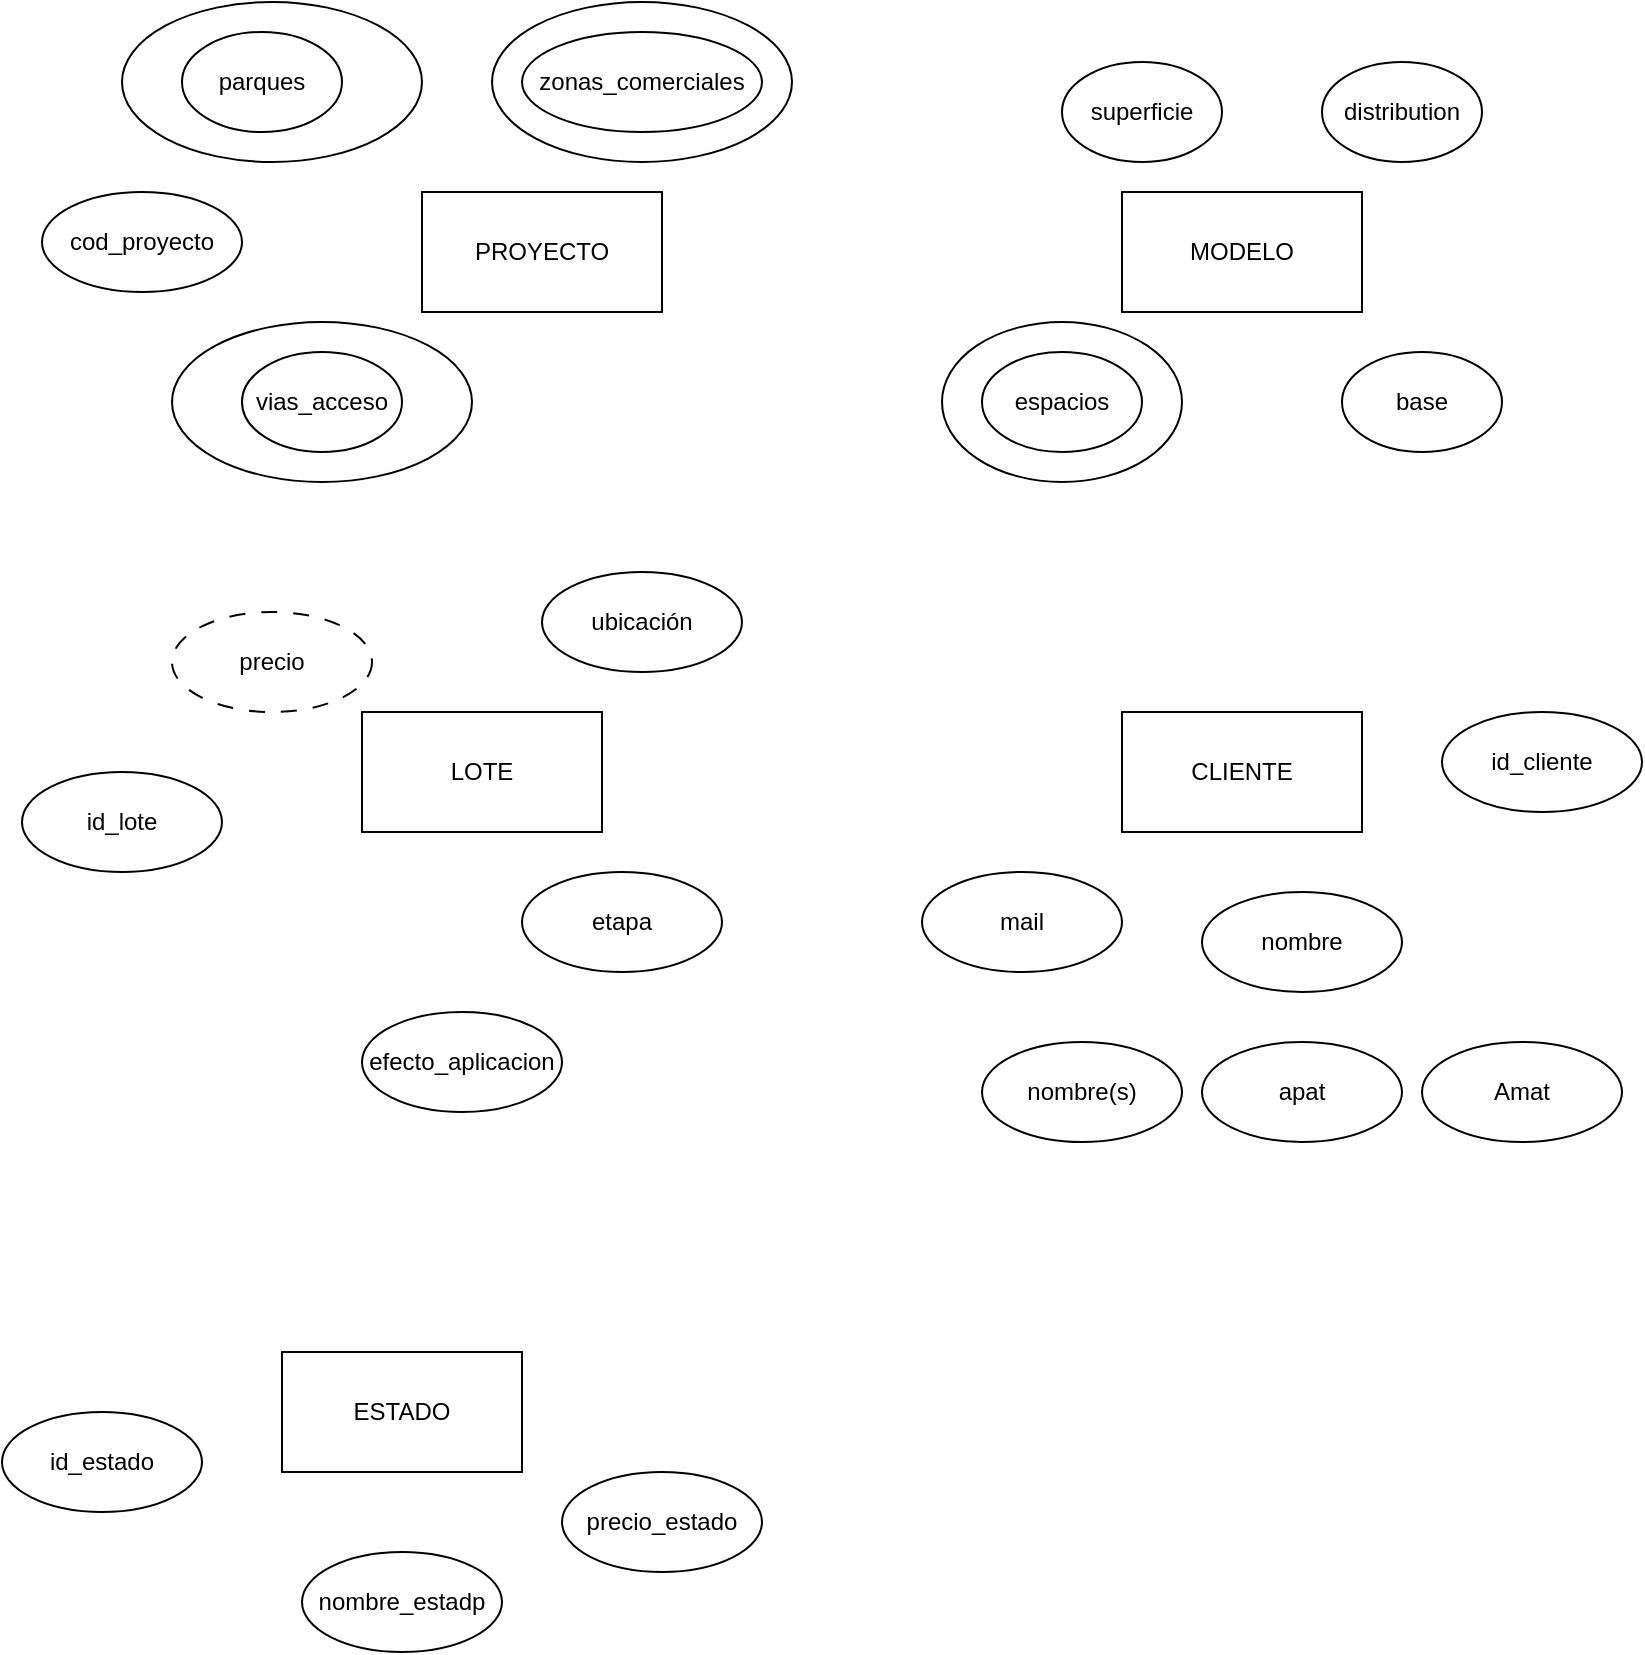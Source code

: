 <mxfile version="21.6.1" type="github">
  <diagram name="Page-1" id="XdAAOLgP9NdOsi4QCyfx">
    <mxGraphModel dx="2213" dy="964" grid="1" gridSize="10" guides="1" tooltips="1" connect="1" arrows="1" fold="1" page="1" pageScale="1" pageWidth="850" pageHeight="1100" math="0" shadow="0">
      <root>
        <mxCell id="0" />
        <mxCell id="1" parent="0" />
        <mxCell id="_x3G2PLomy-d9E2IPFaM-13" value="" style="ellipse;whiteSpace=wrap;html=1;" parent="1" vertex="1">
          <mxGeometry x="400" y="165" width="120" height="80" as="geometry" />
        </mxCell>
        <mxCell id="_x3G2PLomy-d9E2IPFaM-7" value="" style="ellipse;whiteSpace=wrap;html=1;" parent="1" vertex="1">
          <mxGeometry x="15" y="165" width="150" height="80" as="geometry" />
        </mxCell>
        <mxCell id="_x3G2PLomy-d9E2IPFaM-8" value="" style="ellipse;whiteSpace=wrap;html=1;" parent="1" vertex="1">
          <mxGeometry x="-10" y="5" width="150" height="80" as="geometry" />
        </mxCell>
        <mxCell id="_x3G2PLomy-d9E2IPFaM-6" value="" style="ellipse;whiteSpace=wrap;html=1;" parent="1" vertex="1">
          <mxGeometry x="175" y="5" width="150" height="80" as="geometry" />
        </mxCell>
        <mxCell id="_x3G2PLomy-d9E2IPFaM-1" value="PROYECTO" style="rounded=0;whiteSpace=wrap;html=1;" parent="1" vertex="1">
          <mxGeometry x="140" y="100" width="120" height="60" as="geometry" />
        </mxCell>
        <mxCell id="_x3G2PLomy-d9E2IPFaM-2" value="MODELO" style="rounded=0;whiteSpace=wrap;html=1;" parent="1" vertex="1">
          <mxGeometry x="490" y="100" width="120" height="60" as="geometry" />
        </mxCell>
        <mxCell id="_x3G2PLomy-d9E2IPFaM-3" value="vias_acceso" style="ellipse;whiteSpace=wrap;html=1;" parent="1" vertex="1">
          <mxGeometry x="50" y="180" width="80" height="50" as="geometry" />
        </mxCell>
        <mxCell id="_x3G2PLomy-d9E2IPFaM-4" value="zonas_comerciales" style="ellipse;whiteSpace=wrap;html=1;" parent="1" vertex="1">
          <mxGeometry x="190" y="20" width="120" height="50" as="geometry" />
        </mxCell>
        <mxCell id="_x3G2PLomy-d9E2IPFaM-5" value="parques" style="ellipse;whiteSpace=wrap;html=1;" parent="1" vertex="1">
          <mxGeometry x="20" y="20" width="80" height="50" as="geometry" />
        </mxCell>
        <mxCell id="_x3G2PLomy-d9E2IPFaM-9" value="superficie" style="ellipse;whiteSpace=wrap;html=1;" parent="1" vertex="1">
          <mxGeometry x="460" y="35" width="80" height="50" as="geometry" />
        </mxCell>
        <mxCell id="_x3G2PLomy-d9E2IPFaM-10" value="base" style="ellipse;whiteSpace=wrap;html=1;" parent="1" vertex="1">
          <mxGeometry x="600" y="180" width="80" height="50" as="geometry" />
        </mxCell>
        <mxCell id="_x3G2PLomy-d9E2IPFaM-11" value="espacios" style="ellipse;whiteSpace=wrap;html=1;" parent="1" vertex="1">
          <mxGeometry x="420" y="180" width="80" height="50" as="geometry" />
        </mxCell>
        <mxCell id="_x3G2PLomy-d9E2IPFaM-12" value="distribution" style="ellipse;whiteSpace=wrap;html=1;" parent="1" vertex="1">
          <mxGeometry x="590" y="35" width="80" height="50" as="geometry" />
        </mxCell>
        <mxCell id="_x3G2PLomy-d9E2IPFaM-14" value="LOTE" style="rounded=0;whiteSpace=wrap;html=1;" parent="1" vertex="1">
          <mxGeometry x="110" y="360" width="120" height="60" as="geometry" />
        </mxCell>
        <mxCell id="_x3G2PLomy-d9E2IPFaM-15" value="CLIENTE" style="rounded=0;whiteSpace=wrap;html=1;" parent="1" vertex="1">
          <mxGeometry x="490" y="360" width="120" height="60" as="geometry" />
        </mxCell>
        <mxCell id="_x3G2PLomy-d9E2IPFaM-16" value="nombre_estadp" style="ellipse;whiteSpace=wrap;html=1;" parent="1" vertex="1">
          <mxGeometry x="80" y="780" width="100" height="50" as="geometry" />
        </mxCell>
        <mxCell id="_x3G2PLomy-d9E2IPFaM-17" value="etapa" style="ellipse;whiteSpace=wrap;html=1;" parent="1" vertex="1">
          <mxGeometry x="190" y="440" width="100" height="50" as="geometry" />
        </mxCell>
        <mxCell id="_x3G2PLomy-d9E2IPFaM-18" value="ubicación" style="ellipse;whiteSpace=wrap;html=1;" parent="1" vertex="1">
          <mxGeometry x="200" y="290" width="100" height="50" as="geometry" />
        </mxCell>
        <mxCell id="_x3G2PLomy-d9E2IPFaM-19" value="&lt;p style=&quot;line-height: 120%;&quot;&gt;precio&lt;/p&gt;" style="ellipse;whiteSpace=wrap;html=1;dashed=1;dashPattern=8 8;" parent="1" vertex="1">
          <mxGeometry x="15" y="310" width="100" height="50" as="geometry" />
        </mxCell>
        <mxCell id="_x3G2PLomy-d9E2IPFaM-20" value="efecto_aplicacion" style="ellipse;whiteSpace=wrap;html=1;" parent="1" vertex="1">
          <mxGeometry x="110" y="510" width="100" height="50" as="geometry" />
        </mxCell>
        <mxCell id="aqE9kV9p16gdHFHjrTFN-1" value="id_cliente" style="ellipse;whiteSpace=wrap;html=1;" vertex="1" parent="1">
          <mxGeometry x="650" y="360" width="100" height="50" as="geometry" />
        </mxCell>
        <mxCell id="aqE9kV9p16gdHFHjrTFN-2" value="id_lote" style="ellipse;whiteSpace=wrap;html=1;" vertex="1" parent="1">
          <mxGeometry x="-60" y="390" width="100" height="50" as="geometry" />
        </mxCell>
        <mxCell id="aqE9kV9p16gdHFHjrTFN-3" value="cod_proyecto" style="ellipse;whiteSpace=wrap;html=1;" vertex="1" parent="1">
          <mxGeometry x="-50" y="100" width="100" height="50" as="geometry" />
        </mxCell>
        <mxCell id="aqE9kV9p16gdHFHjrTFN-4" value="mail" style="ellipse;whiteSpace=wrap;html=1;" vertex="1" parent="1">
          <mxGeometry x="390" y="440" width="100" height="50" as="geometry" />
        </mxCell>
        <mxCell id="aqE9kV9p16gdHFHjrTFN-5" value="nombre" style="ellipse;whiteSpace=wrap;html=1;" vertex="1" parent="1">
          <mxGeometry x="530" y="450" width="100" height="50" as="geometry" />
        </mxCell>
        <mxCell id="aqE9kV9p16gdHFHjrTFN-6" value="nombre(s)" style="ellipse;whiteSpace=wrap;html=1;" vertex="1" parent="1">
          <mxGeometry x="420" y="525" width="100" height="50" as="geometry" />
        </mxCell>
        <mxCell id="aqE9kV9p16gdHFHjrTFN-7" value="apat" style="ellipse;whiteSpace=wrap;html=1;" vertex="1" parent="1">
          <mxGeometry x="530" y="525" width="100" height="50" as="geometry" />
        </mxCell>
        <mxCell id="aqE9kV9p16gdHFHjrTFN-8" value="Amat" style="ellipse;whiteSpace=wrap;html=1;" vertex="1" parent="1">
          <mxGeometry x="640" y="525" width="100" height="50" as="geometry" />
        </mxCell>
        <mxCell id="aqE9kV9p16gdHFHjrTFN-9" value="ESTADO" style="rounded=0;whiteSpace=wrap;html=1;" vertex="1" parent="1">
          <mxGeometry x="70" y="680" width="120" height="60" as="geometry" />
        </mxCell>
        <mxCell id="aqE9kV9p16gdHFHjrTFN-10" value="precio_estado" style="ellipse;whiteSpace=wrap;html=1;" vertex="1" parent="1">
          <mxGeometry x="210" y="740" width="100" height="50" as="geometry" />
        </mxCell>
        <mxCell id="aqE9kV9p16gdHFHjrTFN-11" value="id_estado" style="ellipse;whiteSpace=wrap;html=1;" vertex="1" parent="1">
          <mxGeometry x="-70" y="710" width="100" height="50" as="geometry" />
        </mxCell>
      </root>
    </mxGraphModel>
  </diagram>
</mxfile>
